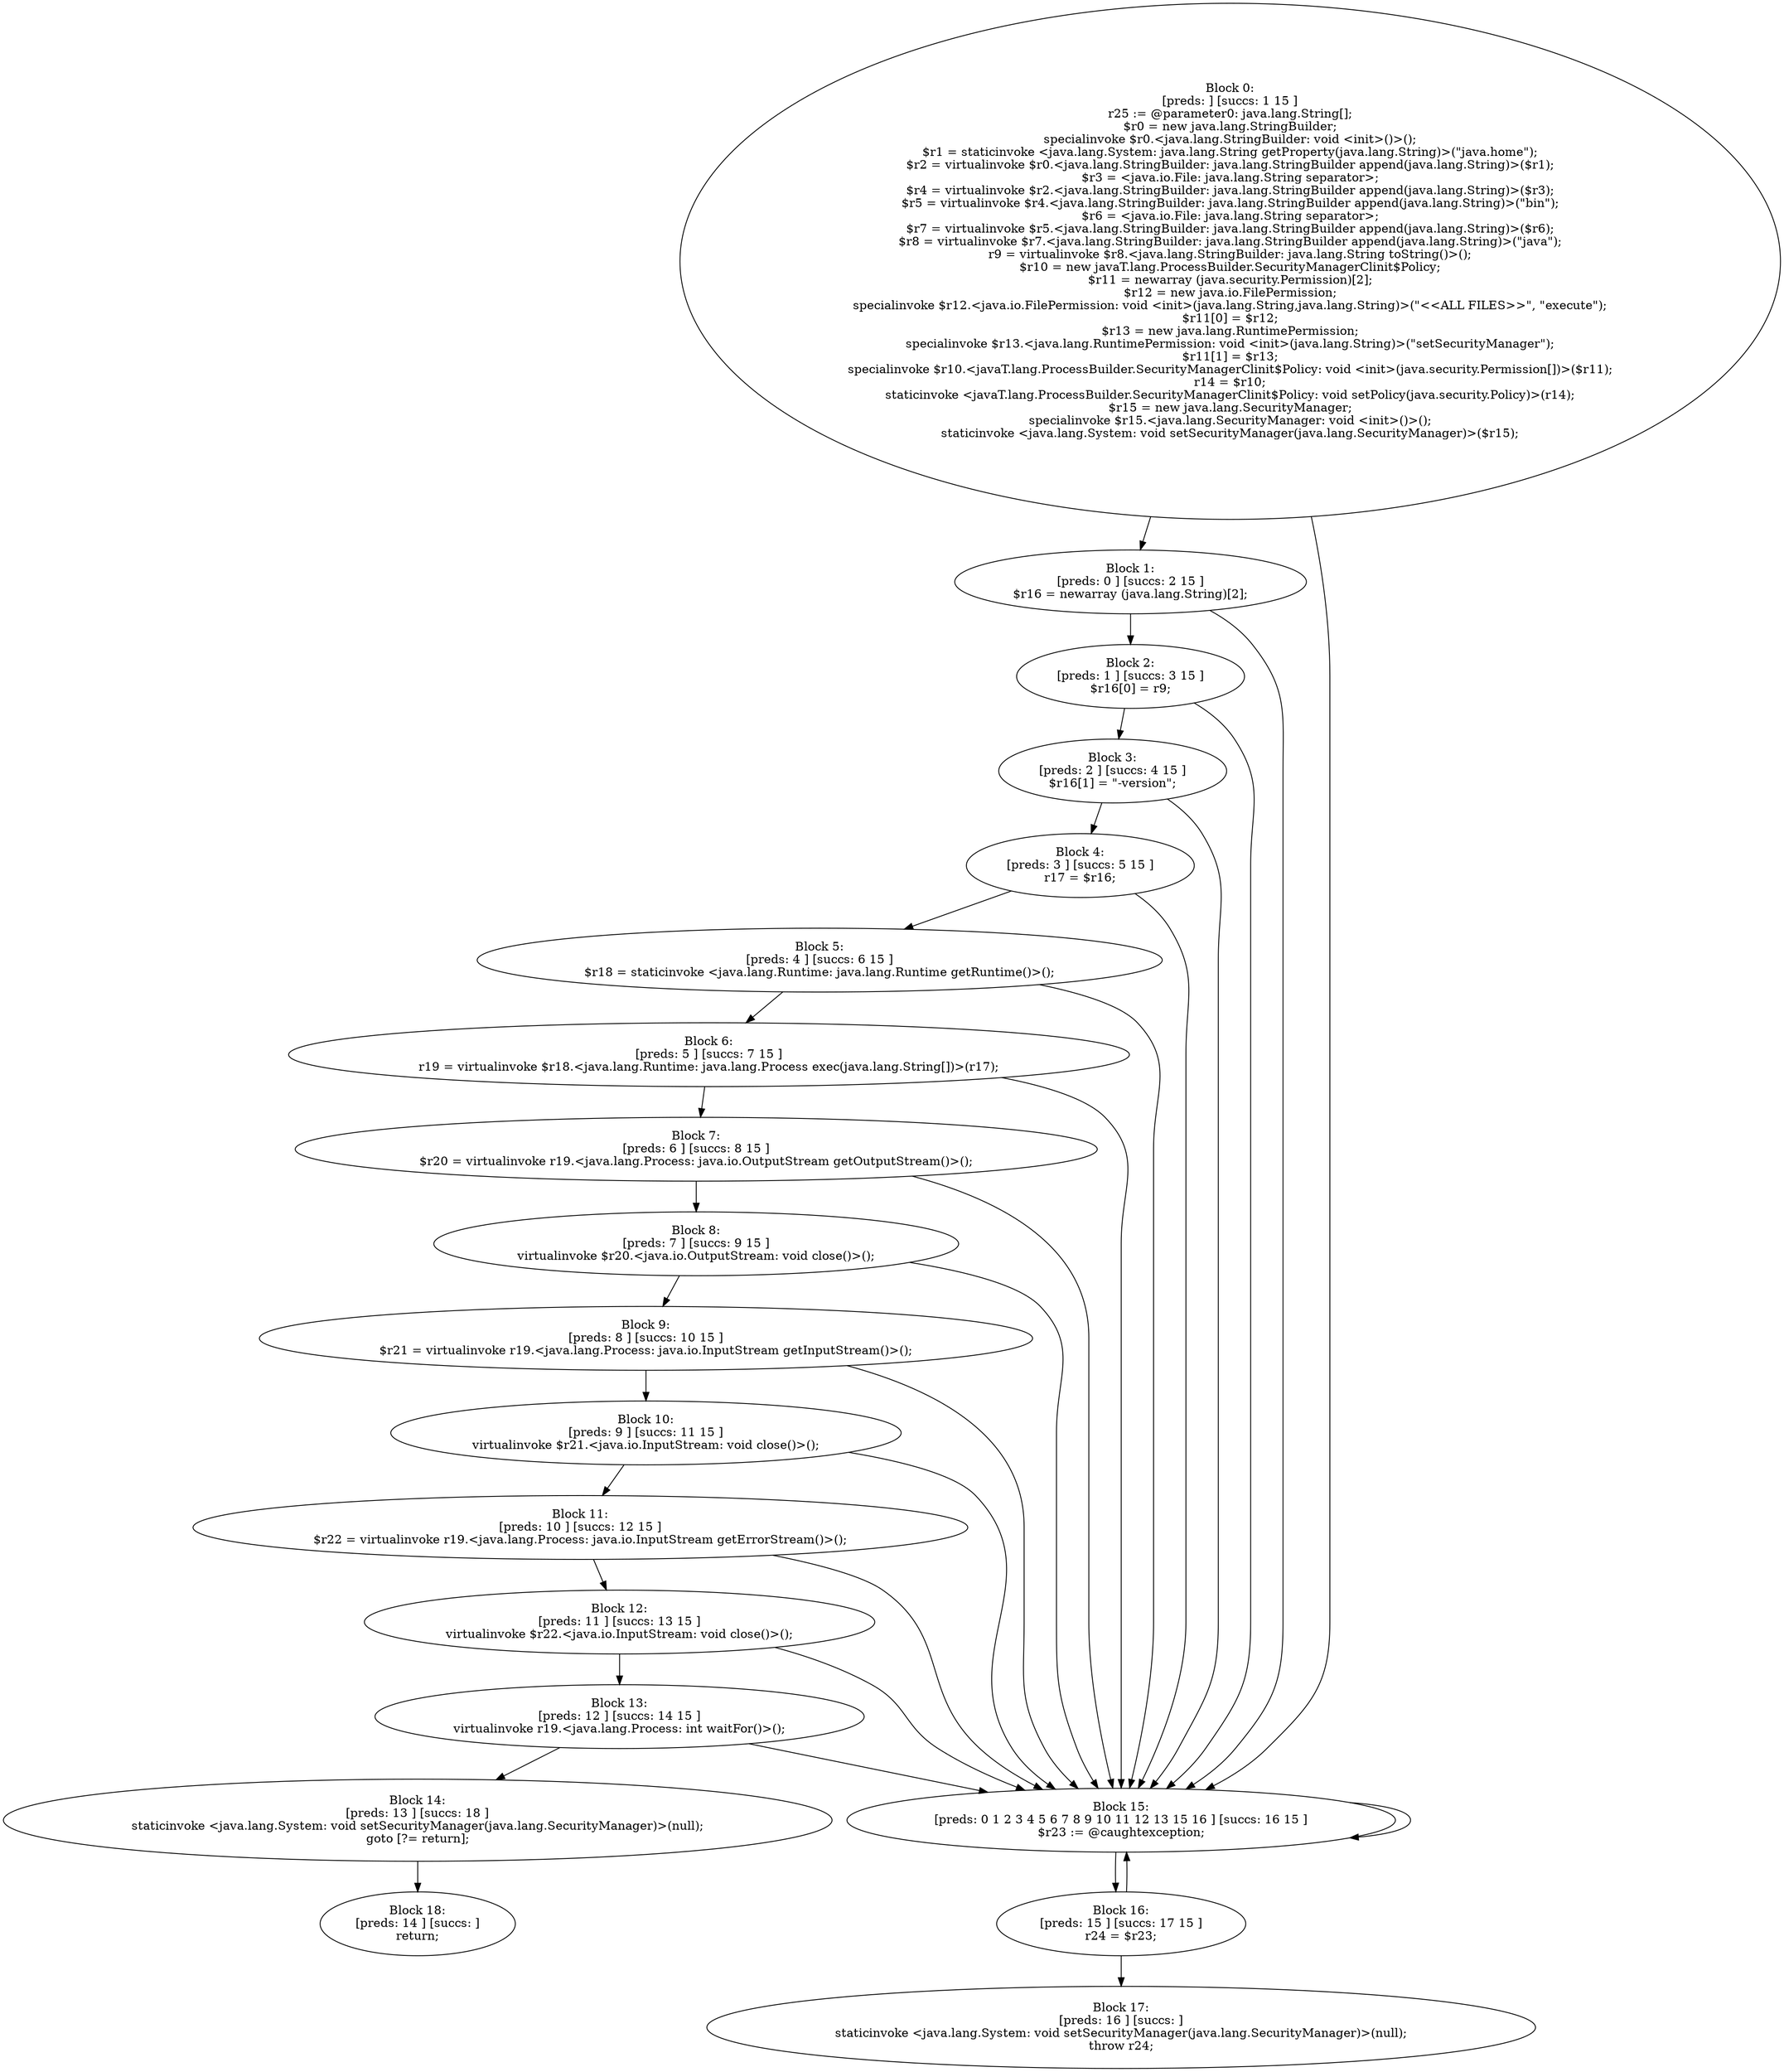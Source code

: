 digraph "unitGraph" {
    "Block 0:
[preds: ] [succs: 1 15 ]
r25 := @parameter0: java.lang.String[];
$r0 = new java.lang.StringBuilder;
specialinvoke $r0.<java.lang.StringBuilder: void <init>()>();
$r1 = staticinvoke <java.lang.System: java.lang.String getProperty(java.lang.String)>(\"java.home\");
$r2 = virtualinvoke $r0.<java.lang.StringBuilder: java.lang.StringBuilder append(java.lang.String)>($r1);
$r3 = <java.io.File: java.lang.String separator>;
$r4 = virtualinvoke $r2.<java.lang.StringBuilder: java.lang.StringBuilder append(java.lang.String)>($r3);
$r5 = virtualinvoke $r4.<java.lang.StringBuilder: java.lang.StringBuilder append(java.lang.String)>(\"bin\");
$r6 = <java.io.File: java.lang.String separator>;
$r7 = virtualinvoke $r5.<java.lang.StringBuilder: java.lang.StringBuilder append(java.lang.String)>($r6);
$r8 = virtualinvoke $r7.<java.lang.StringBuilder: java.lang.StringBuilder append(java.lang.String)>(\"java\");
r9 = virtualinvoke $r8.<java.lang.StringBuilder: java.lang.String toString()>();
$r10 = new javaT.lang.ProcessBuilder.SecurityManagerClinit$Policy;
$r11 = newarray (java.security.Permission)[2];
$r12 = new java.io.FilePermission;
specialinvoke $r12.<java.io.FilePermission: void <init>(java.lang.String,java.lang.String)>(\"<<ALL FILES>>\", \"execute\");
$r11[0] = $r12;
$r13 = new java.lang.RuntimePermission;
specialinvoke $r13.<java.lang.RuntimePermission: void <init>(java.lang.String)>(\"setSecurityManager\");
$r11[1] = $r13;
specialinvoke $r10.<javaT.lang.ProcessBuilder.SecurityManagerClinit$Policy: void <init>(java.security.Permission[])>($r11);
r14 = $r10;
staticinvoke <javaT.lang.ProcessBuilder.SecurityManagerClinit$Policy: void setPolicy(java.security.Policy)>(r14);
$r15 = new java.lang.SecurityManager;
specialinvoke $r15.<java.lang.SecurityManager: void <init>()>();
staticinvoke <java.lang.System: void setSecurityManager(java.lang.SecurityManager)>($r15);
"
    "Block 1:
[preds: 0 ] [succs: 2 15 ]
$r16 = newarray (java.lang.String)[2];
"
    "Block 2:
[preds: 1 ] [succs: 3 15 ]
$r16[0] = r9;
"
    "Block 3:
[preds: 2 ] [succs: 4 15 ]
$r16[1] = \"-version\";
"
    "Block 4:
[preds: 3 ] [succs: 5 15 ]
r17 = $r16;
"
    "Block 5:
[preds: 4 ] [succs: 6 15 ]
$r18 = staticinvoke <java.lang.Runtime: java.lang.Runtime getRuntime()>();
"
    "Block 6:
[preds: 5 ] [succs: 7 15 ]
r19 = virtualinvoke $r18.<java.lang.Runtime: java.lang.Process exec(java.lang.String[])>(r17);
"
    "Block 7:
[preds: 6 ] [succs: 8 15 ]
$r20 = virtualinvoke r19.<java.lang.Process: java.io.OutputStream getOutputStream()>();
"
    "Block 8:
[preds: 7 ] [succs: 9 15 ]
virtualinvoke $r20.<java.io.OutputStream: void close()>();
"
    "Block 9:
[preds: 8 ] [succs: 10 15 ]
$r21 = virtualinvoke r19.<java.lang.Process: java.io.InputStream getInputStream()>();
"
    "Block 10:
[preds: 9 ] [succs: 11 15 ]
virtualinvoke $r21.<java.io.InputStream: void close()>();
"
    "Block 11:
[preds: 10 ] [succs: 12 15 ]
$r22 = virtualinvoke r19.<java.lang.Process: java.io.InputStream getErrorStream()>();
"
    "Block 12:
[preds: 11 ] [succs: 13 15 ]
virtualinvoke $r22.<java.io.InputStream: void close()>();
"
    "Block 13:
[preds: 12 ] [succs: 14 15 ]
virtualinvoke r19.<java.lang.Process: int waitFor()>();
"
    "Block 14:
[preds: 13 ] [succs: 18 ]
staticinvoke <java.lang.System: void setSecurityManager(java.lang.SecurityManager)>(null);
goto [?= return];
"
    "Block 15:
[preds: 0 1 2 3 4 5 6 7 8 9 10 11 12 13 15 16 ] [succs: 16 15 ]
$r23 := @caughtexception;
"
    "Block 16:
[preds: 15 ] [succs: 17 15 ]
r24 = $r23;
"
    "Block 17:
[preds: 16 ] [succs: ]
staticinvoke <java.lang.System: void setSecurityManager(java.lang.SecurityManager)>(null);
throw r24;
"
    "Block 18:
[preds: 14 ] [succs: ]
return;
"
    "Block 0:
[preds: ] [succs: 1 15 ]
r25 := @parameter0: java.lang.String[];
$r0 = new java.lang.StringBuilder;
specialinvoke $r0.<java.lang.StringBuilder: void <init>()>();
$r1 = staticinvoke <java.lang.System: java.lang.String getProperty(java.lang.String)>(\"java.home\");
$r2 = virtualinvoke $r0.<java.lang.StringBuilder: java.lang.StringBuilder append(java.lang.String)>($r1);
$r3 = <java.io.File: java.lang.String separator>;
$r4 = virtualinvoke $r2.<java.lang.StringBuilder: java.lang.StringBuilder append(java.lang.String)>($r3);
$r5 = virtualinvoke $r4.<java.lang.StringBuilder: java.lang.StringBuilder append(java.lang.String)>(\"bin\");
$r6 = <java.io.File: java.lang.String separator>;
$r7 = virtualinvoke $r5.<java.lang.StringBuilder: java.lang.StringBuilder append(java.lang.String)>($r6);
$r8 = virtualinvoke $r7.<java.lang.StringBuilder: java.lang.StringBuilder append(java.lang.String)>(\"java\");
r9 = virtualinvoke $r8.<java.lang.StringBuilder: java.lang.String toString()>();
$r10 = new javaT.lang.ProcessBuilder.SecurityManagerClinit$Policy;
$r11 = newarray (java.security.Permission)[2];
$r12 = new java.io.FilePermission;
specialinvoke $r12.<java.io.FilePermission: void <init>(java.lang.String,java.lang.String)>(\"<<ALL FILES>>\", \"execute\");
$r11[0] = $r12;
$r13 = new java.lang.RuntimePermission;
specialinvoke $r13.<java.lang.RuntimePermission: void <init>(java.lang.String)>(\"setSecurityManager\");
$r11[1] = $r13;
specialinvoke $r10.<javaT.lang.ProcessBuilder.SecurityManagerClinit$Policy: void <init>(java.security.Permission[])>($r11);
r14 = $r10;
staticinvoke <javaT.lang.ProcessBuilder.SecurityManagerClinit$Policy: void setPolicy(java.security.Policy)>(r14);
$r15 = new java.lang.SecurityManager;
specialinvoke $r15.<java.lang.SecurityManager: void <init>()>();
staticinvoke <java.lang.System: void setSecurityManager(java.lang.SecurityManager)>($r15);
"->"Block 1:
[preds: 0 ] [succs: 2 15 ]
$r16 = newarray (java.lang.String)[2];
";
    "Block 0:
[preds: ] [succs: 1 15 ]
r25 := @parameter0: java.lang.String[];
$r0 = new java.lang.StringBuilder;
specialinvoke $r0.<java.lang.StringBuilder: void <init>()>();
$r1 = staticinvoke <java.lang.System: java.lang.String getProperty(java.lang.String)>(\"java.home\");
$r2 = virtualinvoke $r0.<java.lang.StringBuilder: java.lang.StringBuilder append(java.lang.String)>($r1);
$r3 = <java.io.File: java.lang.String separator>;
$r4 = virtualinvoke $r2.<java.lang.StringBuilder: java.lang.StringBuilder append(java.lang.String)>($r3);
$r5 = virtualinvoke $r4.<java.lang.StringBuilder: java.lang.StringBuilder append(java.lang.String)>(\"bin\");
$r6 = <java.io.File: java.lang.String separator>;
$r7 = virtualinvoke $r5.<java.lang.StringBuilder: java.lang.StringBuilder append(java.lang.String)>($r6);
$r8 = virtualinvoke $r7.<java.lang.StringBuilder: java.lang.StringBuilder append(java.lang.String)>(\"java\");
r9 = virtualinvoke $r8.<java.lang.StringBuilder: java.lang.String toString()>();
$r10 = new javaT.lang.ProcessBuilder.SecurityManagerClinit$Policy;
$r11 = newarray (java.security.Permission)[2];
$r12 = new java.io.FilePermission;
specialinvoke $r12.<java.io.FilePermission: void <init>(java.lang.String,java.lang.String)>(\"<<ALL FILES>>\", \"execute\");
$r11[0] = $r12;
$r13 = new java.lang.RuntimePermission;
specialinvoke $r13.<java.lang.RuntimePermission: void <init>(java.lang.String)>(\"setSecurityManager\");
$r11[1] = $r13;
specialinvoke $r10.<javaT.lang.ProcessBuilder.SecurityManagerClinit$Policy: void <init>(java.security.Permission[])>($r11);
r14 = $r10;
staticinvoke <javaT.lang.ProcessBuilder.SecurityManagerClinit$Policy: void setPolicy(java.security.Policy)>(r14);
$r15 = new java.lang.SecurityManager;
specialinvoke $r15.<java.lang.SecurityManager: void <init>()>();
staticinvoke <java.lang.System: void setSecurityManager(java.lang.SecurityManager)>($r15);
"->"Block 15:
[preds: 0 1 2 3 4 5 6 7 8 9 10 11 12 13 15 16 ] [succs: 16 15 ]
$r23 := @caughtexception;
";
    "Block 1:
[preds: 0 ] [succs: 2 15 ]
$r16 = newarray (java.lang.String)[2];
"->"Block 2:
[preds: 1 ] [succs: 3 15 ]
$r16[0] = r9;
";
    "Block 1:
[preds: 0 ] [succs: 2 15 ]
$r16 = newarray (java.lang.String)[2];
"->"Block 15:
[preds: 0 1 2 3 4 5 6 7 8 9 10 11 12 13 15 16 ] [succs: 16 15 ]
$r23 := @caughtexception;
";
    "Block 2:
[preds: 1 ] [succs: 3 15 ]
$r16[0] = r9;
"->"Block 3:
[preds: 2 ] [succs: 4 15 ]
$r16[1] = \"-version\";
";
    "Block 2:
[preds: 1 ] [succs: 3 15 ]
$r16[0] = r9;
"->"Block 15:
[preds: 0 1 2 3 4 5 6 7 8 9 10 11 12 13 15 16 ] [succs: 16 15 ]
$r23 := @caughtexception;
";
    "Block 3:
[preds: 2 ] [succs: 4 15 ]
$r16[1] = \"-version\";
"->"Block 4:
[preds: 3 ] [succs: 5 15 ]
r17 = $r16;
";
    "Block 3:
[preds: 2 ] [succs: 4 15 ]
$r16[1] = \"-version\";
"->"Block 15:
[preds: 0 1 2 3 4 5 6 7 8 9 10 11 12 13 15 16 ] [succs: 16 15 ]
$r23 := @caughtexception;
";
    "Block 4:
[preds: 3 ] [succs: 5 15 ]
r17 = $r16;
"->"Block 5:
[preds: 4 ] [succs: 6 15 ]
$r18 = staticinvoke <java.lang.Runtime: java.lang.Runtime getRuntime()>();
";
    "Block 4:
[preds: 3 ] [succs: 5 15 ]
r17 = $r16;
"->"Block 15:
[preds: 0 1 2 3 4 5 6 7 8 9 10 11 12 13 15 16 ] [succs: 16 15 ]
$r23 := @caughtexception;
";
    "Block 5:
[preds: 4 ] [succs: 6 15 ]
$r18 = staticinvoke <java.lang.Runtime: java.lang.Runtime getRuntime()>();
"->"Block 6:
[preds: 5 ] [succs: 7 15 ]
r19 = virtualinvoke $r18.<java.lang.Runtime: java.lang.Process exec(java.lang.String[])>(r17);
";
    "Block 5:
[preds: 4 ] [succs: 6 15 ]
$r18 = staticinvoke <java.lang.Runtime: java.lang.Runtime getRuntime()>();
"->"Block 15:
[preds: 0 1 2 3 4 5 6 7 8 9 10 11 12 13 15 16 ] [succs: 16 15 ]
$r23 := @caughtexception;
";
    "Block 6:
[preds: 5 ] [succs: 7 15 ]
r19 = virtualinvoke $r18.<java.lang.Runtime: java.lang.Process exec(java.lang.String[])>(r17);
"->"Block 7:
[preds: 6 ] [succs: 8 15 ]
$r20 = virtualinvoke r19.<java.lang.Process: java.io.OutputStream getOutputStream()>();
";
    "Block 6:
[preds: 5 ] [succs: 7 15 ]
r19 = virtualinvoke $r18.<java.lang.Runtime: java.lang.Process exec(java.lang.String[])>(r17);
"->"Block 15:
[preds: 0 1 2 3 4 5 6 7 8 9 10 11 12 13 15 16 ] [succs: 16 15 ]
$r23 := @caughtexception;
";
    "Block 7:
[preds: 6 ] [succs: 8 15 ]
$r20 = virtualinvoke r19.<java.lang.Process: java.io.OutputStream getOutputStream()>();
"->"Block 8:
[preds: 7 ] [succs: 9 15 ]
virtualinvoke $r20.<java.io.OutputStream: void close()>();
";
    "Block 7:
[preds: 6 ] [succs: 8 15 ]
$r20 = virtualinvoke r19.<java.lang.Process: java.io.OutputStream getOutputStream()>();
"->"Block 15:
[preds: 0 1 2 3 4 5 6 7 8 9 10 11 12 13 15 16 ] [succs: 16 15 ]
$r23 := @caughtexception;
";
    "Block 8:
[preds: 7 ] [succs: 9 15 ]
virtualinvoke $r20.<java.io.OutputStream: void close()>();
"->"Block 9:
[preds: 8 ] [succs: 10 15 ]
$r21 = virtualinvoke r19.<java.lang.Process: java.io.InputStream getInputStream()>();
";
    "Block 8:
[preds: 7 ] [succs: 9 15 ]
virtualinvoke $r20.<java.io.OutputStream: void close()>();
"->"Block 15:
[preds: 0 1 2 3 4 5 6 7 8 9 10 11 12 13 15 16 ] [succs: 16 15 ]
$r23 := @caughtexception;
";
    "Block 9:
[preds: 8 ] [succs: 10 15 ]
$r21 = virtualinvoke r19.<java.lang.Process: java.io.InputStream getInputStream()>();
"->"Block 10:
[preds: 9 ] [succs: 11 15 ]
virtualinvoke $r21.<java.io.InputStream: void close()>();
";
    "Block 9:
[preds: 8 ] [succs: 10 15 ]
$r21 = virtualinvoke r19.<java.lang.Process: java.io.InputStream getInputStream()>();
"->"Block 15:
[preds: 0 1 2 3 4 5 6 7 8 9 10 11 12 13 15 16 ] [succs: 16 15 ]
$r23 := @caughtexception;
";
    "Block 10:
[preds: 9 ] [succs: 11 15 ]
virtualinvoke $r21.<java.io.InputStream: void close()>();
"->"Block 11:
[preds: 10 ] [succs: 12 15 ]
$r22 = virtualinvoke r19.<java.lang.Process: java.io.InputStream getErrorStream()>();
";
    "Block 10:
[preds: 9 ] [succs: 11 15 ]
virtualinvoke $r21.<java.io.InputStream: void close()>();
"->"Block 15:
[preds: 0 1 2 3 4 5 6 7 8 9 10 11 12 13 15 16 ] [succs: 16 15 ]
$r23 := @caughtexception;
";
    "Block 11:
[preds: 10 ] [succs: 12 15 ]
$r22 = virtualinvoke r19.<java.lang.Process: java.io.InputStream getErrorStream()>();
"->"Block 12:
[preds: 11 ] [succs: 13 15 ]
virtualinvoke $r22.<java.io.InputStream: void close()>();
";
    "Block 11:
[preds: 10 ] [succs: 12 15 ]
$r22 = virtualinvoke r19.<java.lang.Process: java.io.InputStream getErrorStream()>();
"->"Block 15:
[preds: 0 1 2 3 4 5 6 7 8 9 10 11 12 13 15 16 ] [succs: 16 15 ]
$r23 := @caughtexception;
";
    "Block 12:
[preds: 11 ] [succs: 13 15 ]
virtualinvoke $r22.<java.io.InputStream: void close()>();
"->"Block 13:
[preds: 12 ] [succs: 14 15 ]
virtualinvoke r19.<java.lang.Process: int waitFor()>();
";
    "Block 12:
[preds: 11 ] [succs: 13 15 ]
virtualinvoke $r22.<java.io.InputStream: void close()>();
"->"Block 15:
[preds: 0 1 2 3 4 5 6 7 8 9 10 11 12 13 15 16 ] [succs: 16 15 ]
$r23 := @caughtexception;
";
    "Block 13:
[preds: 12 ] [succs: 14 15 ]
virtualinvoke r19.<java.lang.Process: int waitFor()>();
"->"Block 14:
[preds: 13 ] [succs: 18 ]
staticinvoke <java.lang.System: void setSecurityManager(java.lang.SecurityManager)>(null);
goto [?= return];
";
    "Block 13:
[preds: 12 ] [succs: 14 15 ]
virtualinvoke r19.<java.lang.Process: int waitFor()>();
"->"Block 15:
[preds: 0 1 2 3 4 5 6 7 8 9 10 11 12 13 15 16 ] [succs: 16 15 ]
$r23 := @caughtexception;
";
    "Block 14:
[preds: 13 ] [succs: 18 ]
staticinvoke <java.lang.System: void setSecurityManager(java.lang.SecurityManager)>(null);
goto [?= return];
"->"Block 18:
[preds: 14 ] [succs: ]
return;
";
    "Block 15:
[preds: 0 1 2 3 4 5 6 7 8 9 10 11 12 13 15 16 ] [succs: 16 15 ]
$r23 := @caughtexception;
"->"Block 16:
[preds: 15 ] [succs: 17 15 ]
r24 = $r23;
";
    "Block 15:
[preds: 0 1 2 3 4 5 6 7 8 9 10 11 12 13 15 16 ] [succs: 16 15 ]
$r23 := @caughtexception;
"->"Block 15:
[preds: 0 1 2 3 4 5 6 7 8 9 10 11 12 13 15 16 ] [succs: 16 15 ]
$r23 := @caughtexception;
";
    "Block 16:
[preds: 15 ] [succs: 17 15 ]
r24 = $r23;
"->"Block 17:
[preds: 16 ] [succs: ]
staticinvoke <java.lang.System: void setSecurityManager(java.lang.SecurityManager)>(null);
throw r24;
";
    "Block 16:
[preds: 15 ] [succs: 17 15 ]
r24 = $r23;
"->"Block 15:
[preds: 0 1 2 3 4 5 6 7 8 9 10 11 12 13 15 16 ] [succs: 16 15 ]
$r23 := @caughtexception;
";
}
